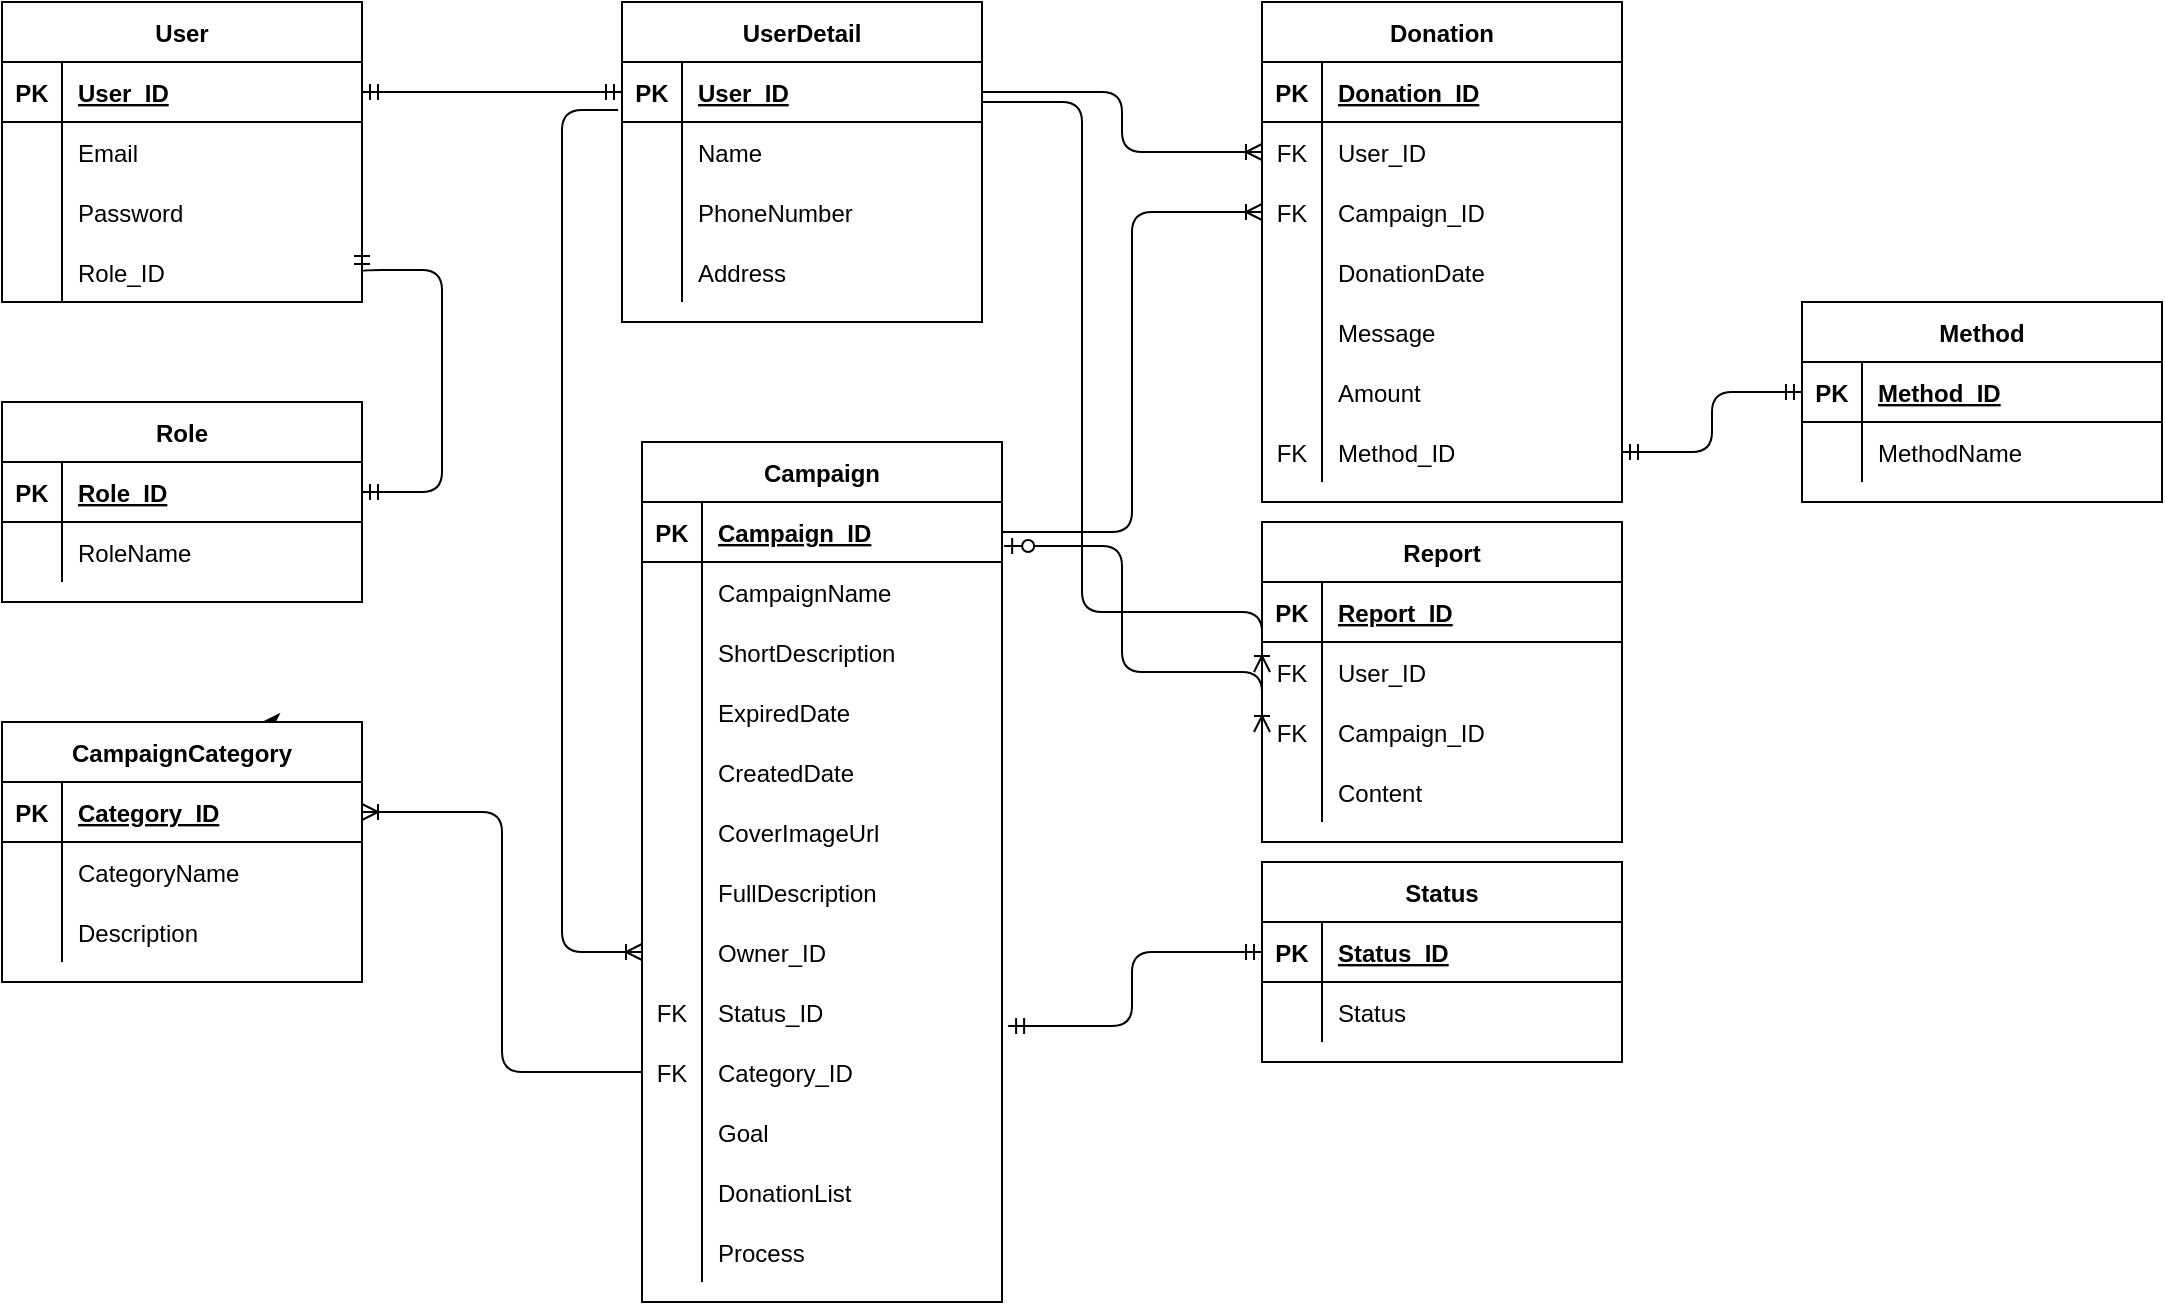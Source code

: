 <mxfile version="13.10.0" type="github">
  <diagram id="vtRAataIwLhB6ftzOLr9" name="Page-1">
    <mxGraphModel dx="1865" dy="580" grid="1" gridSize="10" guides="1" tooltips="1" connect="1" arrows="1" fold="1" page="1" pageScale="1" pageWidth="827" pageHeight="1169" math="0" shadow="0">
      <root>
        <mxCell id="0" />
        <mxCell id="1" parent="0" />
        <mxCell id="hWCmmt583WDOe26_5ed_-5" value="User" style="shape=table;startSize=30;container=1;collapsible=1;childLayout=tableLayout;fixedRows=1;rowLines=0;fontStyle=1;align=center;resizeLast=1;" parent="1" vertex="1">
          <mxGeometry x="-200" y="40" width="180" height="150" as="geometry" />
        </mxCell>
        <mxCell id="hWCmmt583WDOe26_5ed_-6" value="" style="shape=partialRectangle;collapsible=0;dropTarget=0;pointerEvents=0;fillColor=none;top=0;left=0;bottom=1;right=0;points=[[0,0.5],[1,0.5]];portConstraint=eastwest;" parent="hWCmmt583WDOe26_5ed_-5" vertex="1">
          <mxGeometry y="30" width="180" height="30" as="geometry" />
        </mxCell>
        <mxCell id="hWCmmt583WDOe26_5ed_-7" value="PK" style="shape=partialRectangle;connectable=0;fillColor=none;top=0;left=0;bottom=0;right=0;fontStyle=1;overflow=hidden;" parent="hWCmmt583WDOe26_5ed_-6" vertex="1">
          <mxGeometry width="30" height="30" as="geometry" />
        </mxCell>
        <mxCell id="hWCmmt583WDOe26_5ed_-8" value="User_ID" style="shape=partialRectangle;connectable=0;fillColor=none;top=0;left=0;bottom=0;right=0;align=left;spacingLeft=6;fontStyle=5;overflow=hidden;" parent="hWCmmt583WDOe26_5ed_-6" vertex="1">
          <mxGeometry x="30" width="150" height="30" as="geometry" />
        </mxCell>
        <mxCell id="hWCmmt583WDOe26_5ed_-9" value="" style="shape=partialRectangle;collapsible=0;dropTarget=0;pointerEvents=0;fillColor=none;top=0;left=0;bottom=0;right=0;points=[[0,0.5],[1,0.5]];portConstraint=eastwest;" parent="hWCmmt583WDOe26_5ed_-5" vertex="1">
          <mxGeometry y="60" width="180" height="30" as="geometry" />
        </mxCell>
        <mxCell id="hWCmmt583WDOe26_5ed_-10" value="" style="shape=partialRectangle;connectable=0;fillColor=none;top=0;left=0;bottom=0;right=0;editable=1;overflow=hidden;" parent="hWCmmt583WDOe26_5ed_-9" vertex="1">
          <mxGeometry width="30" height="30" as="geometry" />
        </mxCell>
        <mxCell id="hWCmmt583WDOe26_5ed_-11" value="Email" style="shape=partialRectangle;connectable=0;fillColor=none;top=0;left=0;bottom=0;right=0;align=left;spacingLeft=6;overflow=hidden;" parent="hWCmmt583WDOe26_5ed_-9" vertex="1">
          <mxGeometry x="30" width="150" height="30" as="geometry" />
        </mxCell>
        <mxCell id="hWCmmt583WDOe26_5ed_-12" value="" style="shape=partialRectangle;collapsible=0;dropTarget=0;pointerEvents=0;fillColor=none;top=0;left=0;bottom=0;right=0;points=[[0,0.5],[1,0.5]];portConstraint=eastwest;" parent="hWCmmt583WDOe26_5ed_-5" vertex="1">
          <mxGeometry y="90" width="180" height="30" as="geometry" />
        </mxCell>
        <mxCell id="hWCmmt583WDOe26_5ed_-13" value="" style="shape=partialRectangle;connectable=0;fillColor=none;top=0;left=0;bottom=0;right=0;editable=1;overflow=hidden;" parent="hWCmmt583WDOe26_5ed_-12" vertex="1">
          <mxGeometry width="30" height="30" as="geometry" />
        </mxCell>
        <mxCell id="hWCmmt583WDOe26_5ed_-14" value="Password" style="shape=partialRectangle;connectable=0;fillColor=none;top=0;left=0;bottom=0;right=0;align=left;spacingLeft=6;overflow=hidden;" parent="hWCmmt583WDOe26_5ed_-12" vertex="1">
          <mxGeometry x="30" width="150" height="30" as="geometry" />
        </mxCell>
        <mxCell id="ux_GbznpThbKGxfS8o-d-1" value="" style="shape=partialRectangle;collapsible=0;dropTarget=0;pointerEvents=0;fillColor=none;top=0;left=0;bottom=0;right=0;points=[[0,0.5],[1,0.5]];portConstraint=eastwest;" parent="hWCmmt583WDOe26_5ed_-5" vertex="1">
          <mxGeometry y="120" width="180" height="30" as="geometry" />
        </mxCell>
        <mxCell id="ux_GbznpThbKGxfS8o-d-2" value="" style="shape=partialRectangle;connectable=0;fillColor=none;top=0;left=0;bottom=0;right=0;editable=1;overflow=hidden;" parent="ux_GbznpThbKGxfS8o-d-1" vertex="1">
          <mxGeometry width="30" height="30" as="geometry" />
        </mxCell>
        <mxCell id="ux_GbznpThbKGxfS8o-d-3" value="Role_ID" style="shape=partialRectangle;connectable=0;fillColor=none;top=0;left=0;bottom=0;right=0;align=left;spacingLeft=6;overflow=hidden;" parent="ux_GbznpThbKGxfS8o-d-1" vertex="1">
          <mxGeometry x="30" width="150" height="30" as="geometry" />
        </mxCell>
        <mxCell id="hWCmmt583WDOe26_5ed_-18" value="Role" style="shape=table;startSize=30;container=1;collapsible=1;childLayout=tableLayout;fixedRows=1;rowLines=0;fontStyle=1;align=center;resizeLast=1;" parent="1" vertex="1">
          <mxGeometry x="-200" y="240" width="180" height="100" as="geometry" />
        </mxCell>
        <mxCell id="hWCmmt583WDOe26_5ed_-19" value="" style="shape=partialRectangle;collapsible=0;dropTarget=0;pointerEvents=0;fillColor=none;top=0;left=0;bottom=1;right=0;points=[[0,0.5],[1,0.5]];portConstraint=eastwest;" parent="hWCmmt583WDOe26_5ed_-18" vertex="1">
          <mxGeometry y="30" width="180" height="30" as="geometry" />
        </mxCell>
        <mxCell id="hWCmmt583WDOe26_5ed_-20" value="PK" style="shape=partialRectangle;connectable=0;fillColor=none;top=0;left=0;bottom=0;right=0;fontStyle=1;overflow=hidden;" parent="hWCmmt583WDOe26_5ed_-19" vertex="1">
          <mxGeometry width="30" height="30" as="geometry" />
        </mxCell>
        <mxCell id="hWCmmt583WDOe26_5ed_-21" value="Role_ID" style="shape=partialRectangle;connectable=0;fillColor=none;top=0;left=0;bottom=0;right=0;align=left;spacingLeft=6;fontStyle=5;overflow=hidden;" parent="hWCmmt583WDOe26_5ed_-19" vertex="1">
          <mxGeometry x="30" width="150" height="30" as="geometry" />
        </mxCell>
        <mxCell id="hWCmmt583WDOe26_5ed_-22" value="" style="shape=partialRectangle;collapsible=0;dropTarget=0;pointerEvents=0;fillColor=none;top=0;left=0;bottom=0;right=0;points=[[0,0.5],[1,0.5]];portConstraint=eastwest;" parent="hWCmmt583WDOe26_5ed_-18" vertex="1">
          <mxGeometry y="60" width="180" height="30" as="geometry" />
        </mxCell>
        <mxCell id="hWCmmt583WDOe26_5ed_-23" value="" style="shape=partialRectangle;connectable=0;fillColor=none;top=0;left=0;bottom=0;right=0;editable=1;overflow=hidden;" parent="hWCmmt583WDOe26_5ed_-22" vertex="1">
          <mxGeometry width="30" height="30" as="geometry" />
        </mxCell>
        <mxCell id="hWCmmt583WDOe26_5ed_-24" value="RoleName" style="shape=partialRectangle;connectable=0;fillColor=none;top=0;left=0;bottom=0;right=0;align=left;spacingLeft=6;overflow=hidden;" parent="hWCmmt583WDOe26_5ed_-22" vertex="1">
          <mxGeometry x="30" width="150" height="30" as="geometry" />
        </mxCell>
        <mxCell id="hWCmmt583WDOe26_5ed_-32" value="UserDetail" style="shape=table;startSize=30;container=1;collapsible=1;childLayout=tableLayout;fixedRows=1;rowLines=0;fontStyle=1;align=center;resizeLast=1;" parent="1" vertex="1">
          <mxGeometry x="110" y="40" width="180" height="160" as="geometry" />
        </mxCell>
        <mxCell id="hWCmmt583WDOe26_5ed_-33" value="" style="shape=partialRectangle;collapsible=0;dropTarget=0;pointerEvents=0;fillColor=none;top=0;left=0;bottom=1;right=0;points=[[0,0.5],[1,0.5]];portConstraint=eastwest;" parent="hWCmmt583WDOe26_5ed_-32" vertex="1">
          <mxGeometry y="30" width="180" height="30" as="geometry" />
        </mxCell>
        <mxCell id="hWCmmt583WDOe26_5ed_-34" value="PK" style="shape=partialRectangle;connectable=0;fillColor=none;top=0;left=0;bottom=0;right=0;fontStyle=1;overflow=hidden;" parent="hWCmmt583WDOe26_5ed_-33" vertex="1">
          <mxGeometry width="30" height="30" as="geometry" />
        </mxCell>
        <mxCell id="hWCmmt583WDOe26_5ed_-35" value="User_ID" style="shape=partialRectangle;connectable=0;fillColor=none;top=0;left=0;bottom=0;right=0;align=left;spacingLeft=6;fontStyle=5;overflow=hidden;" parent="hWCmmt583WDOe26_5ed_-33" vertex="1">
          <mxGeometry x="30" width="150" height="30" as="geometry" />
        </mxCell>
        <mxCell id="hWCmmt583WDOe26_5ed_-36" value="" style="shape=partialRectangle;collapsible=0;dropTarget=0;pointerEvents=0;fillColor=none;top=0;left=0;bottom=0;right=0;points=[[0,0.5],[1,0.5]];portConstraint=eastwest;" parent="hWCmmt583WDOe26_5ed_-32" vertex="1">
          <mxGeometry y="60" width="180" height="30" as="geometry" />
        </mxCell>
        <mxCell id="hWCmmt583WDOe26_5ed_-37" value="" style="shape=partialRectangle;connectable=0;fillColor=none;top=0;left=0;bottom=0;right=0;editable=1;overflow=hidden;" parent="hWCmmt583WDOe26_5ed_-36" vertex="1">
          <mxGeometry width="30" height="30" as="geometry" />
        </mxCell>
        <mxCell id="hWCmmt583WDOe26_5ed_-38" value="Name" style="shape=partialRectangle;connectable=0;fillColor=none;top=0;left=0;bottom=0;right=0;align=left;spacingLeft=6;overflow=hidden;" parent="hWCmmt583WDOe26_5ed_-36" vertex="1">
          <mxGeometry x="30" width="150" height="30" as="geometry" />
        </mxCell>
        <mxCell id="hWCmmt583WDOe26_5ed_-39" value="" style="shape=partialRectangle;collapsible=0;dropTarget=0;pointerEvents=0;fillColor=none;top=0;left=0;bottom=0;right=0;points=[[0,0.5],[1,0.5]];portConstraint=eastwest;" parent="hWCmmt583WDOe26_5ed_-32" vertex="1">
          <mxGeometry y="90" width="180" height="30" as="geometry" />
        </mxCell>
        <mxCell id="hWCmmt583WDOe26_5ed_-40" value="" style="shape=partialRectangle;connectable=0;fillColor=none;top=0;left=0;bottom=0;right=0;editable=1;overflow=hidden;" parent="hWCmmt583WDOe26_5ed_-39" vertex="1">
          <mxGeometry width="30" height="30" as="geometry" />
        </mxCell>
        <mxCell id="hWCmmt583WDOe26_5ed_-41" value="PhoneNumber" style="shape=partialRectangle;connectable=0;fillColor=none;top=0;left=0;bottom=0;right=0;align=left;spacingLeft=6;overflow=hidden;" parent="hWCmmt583WDOe26_5ed_-39" vertex="1">
          <mxGeometry x="30" width="150" height="30" as="geometry" />
        </mxCell>
        <mxCell id="hWCmmt583WDOe26_5ed_-42" value="" style="shape=partialRectangle;collapsible=0;dropTarget=0;pointerEvents=0;fillColor=none;top=0;left=0;bottom=0;right=0;points=[[0,0.5],[1,0.5]];portConstraint=eastwest;" parent="hWCmmt583WDOe26_5ed_-32" vertex="1">
          <mxGeometry y="120" width="180" height="30" as="geometry" />
        </mxCell>
        <mxCell id="hWCmmt583WDOe26_5ed_-43" value="" style="shape=partialRectangle;connectable=0;fillColor=none;top=0;left=0;bottom=0;right=0;editable=1;overflow=hidden;" parent="hWCmmt583WDOe26_5ed_-42" vertex="1">
          <mxGeometry width="30" height="30" as="geometry" />
        </mxCell>
        <mxCell id="hWCmmt583WDOe26_5ed_-44" value="Address" style="shape=partialRectangle;connectable=0;fillColor=none;top=0;left=0;bottom=0;right=0;align=left;spacingLeft=6;overflow=hidden;" parent="hWCmmt583WDOe26_5ed_-42" vertex="1">
          <mxGeometry x="30" width="150" height="30" as="geometry" />
        </mxCell>
        <mxCell id="hWCmmt583WDOe26_5ed_-47" value="" style="edgeStyle=entityRelationEdgeStyle;fontSize=12;html=1;endArrow=ERmandOne;startArrow=ERmandOne;exitX=1;exitY=0.5;exitDx=0;exitDy=0;entryX=0;entryY=0.5;entryDx=0;entryDy=0;" parent="1" source="hWCmmt583WDOe26_5ed_-6" target="hWCmmt583WDOe26_5ed_-33" edge="1">
          <mxGeometry width="100" height="100" relative="1" as="geometry">
            <mxPoint x="280" y="180" as="sourcePoint" />
            <mxPoint x="380" y="80" as="targetPoint" />
          </mxGeometry>
        </mxCell>
        <mxCell id="hWCmmt583WDOe26_5ed_-48" value="Campaign" style="shape=table;startSize=30;container=1;collapsible=1;childLayout=tableLayout;fixedRows=1;rowLines=0;fontStyle=1;align=center;resizeLast=1;" parent="1" vertex="1">
          <mxGeometry x="120" y="260" width="180" height="430" as="geometry" />
        </mxCell>
        <mxCell id="hWCmmt583WDOe26_5ed_-49" value="" style="shape=partialRectangle;collapsible=0;dropTarget=0;pointerEvents=0;fillColor=none;top=0;left=0;bottom=1;right=0;points=[[0,0.5],[1,0.5]];portConstraint=eastwest;" parent="hWCmmt583WDOe26_5ed_-48" vertex="1">
          <mxGeometry y="30" width="180" height="30" as="geometry" />
        </mxCell>
        <mxCell id="hWCmmt583WDOe26_5ed_-50" value="PK" style="shape=partialRectangle;connectable=0;fillColor=none;top=0;left=0;bottom=0;right=0;fontStyle=1;overflow=hidden;" parent="hWCmmt583WDOe26_5ed_-49" vertex="1">
          <mxGeometry width="30" height="30" as="geometry" />
        </mxCell>
        <mxCell id="hWCmmt583WDOe26_5ed_-51" value="Campaign_ID" style="shape=partialRectangle;connectable=0;fillColor=none;top=0;left=0;bottom=0;right=0;align=left;spacingLeft=6;fontStyle=5;overflow=hidden;" parent="hWCmmt583WDOe26_5ed_-49" vertex="1">
          <mxGeometry x="30" width="150" height="30" as="geometry" />
        </mxCell>
        <mxCell id="hWCmmt583WDOe26_5ed_-52" value="" style="shape=partialRectangle;collapsible=0;dropTarget=0;pointerEvents=0;fillColor=none;top=0;left=0;bottom=0;right=0;points=[[0,0.5],[1,0.5]];portConstraint=eastwest;" parent="hWCmmt583WDOe26_5ed_-48" vertex="1">
          <mxGeometry y="60" width="180" height="30" as="geometry" />
        </mxCell>
        <mxCell id="hWCmmt583WDOe26_5ed_-53" value="" style="shape=partialRectangle;connectable=0;fillColor=none;top=0;left=0;bottom=0;right=0;editable=1;overflow=hidden;" parent="hWCmmt583WDOe26_5ed_-52" vertex="1">
          <mxGeometry width="30" height="30" as="geometry" />
        </mxCell>
        <mxCell id="hWCmmt583WDOe26_5ed_-54" value="CampaignName" style="shape=partialRectangle;connectable=0;fillColor=none;top=0;left=0;bottom=0;right=0;align=left;spacingLeft=6;overflow=hidden;" parent="hWCmmt583WDOe26_5ed_-52" vertex="1">
          <mxGeometry x="30" width="150" height="30" as="geometry" />
        </mxCell>
        <mxCell id="hWCmmt583WDOe26_5ed_-55" value="" style="shape=partialRectangle;collapsible=0;dropTarget=0;pointerEvents=0;fillColor=none;top=0;left=0;bottom=0;right=0;points=[[0,0.5],[1,0.5]];portConstraint=eastwest;" parent="hWCmmt583WDOe26_5ed_-48" vertex="1">
          <mxGeometry y="90" width="180" height="30" as="geometry" />
        </mxCell>
        <mxCell id="hWCmmt583WDOe26_5ed_-56" value="" style="shape=partialRectangle;connectable=0;fillColor=none;top=0;left=0;bottom=0;right=0;editable=1;overflow=hidden;" parent="hWCmmt583WDOe26_5ed_-55" vertex="1">
          <mxGeometry width="30" height="30" as="geometry" />
        </mxCell>
        <mxCell id="hWCmmt583WDOe26_5ed_-57" value="ShortDescription" style="shape=partialRectangle;connectable=0;fillColor=none;top=0;left=0;bottom=0;right=0;align=left;spacingLeft=6;overflow=hidden;" parent="hWCmmt583WDOe26_5ed_-55" vertex="1">
          <mxGeometry x="30" width="150" height="30" as="geometry" />
        </mxCell>
        <mxCell id="hWCmmt583WDOe26_5ed_-58" value="" style="shape=partialRectangle;collapsible=0;dropTarget=0;pointerEvents=0;fillColor=none;top=0;left=0;bottom=0;right=0;points=[[0,0.5],[1,0.5]];portConstraint=eastwest;" parent="hWCmmt583WDOe26_5ed_-48" vertex="1">
          <mxGeometry y="120" width="180" height="30" as="geometry" />
        </mxCell>
        <mxCell id="hWCmmt583WDOe26_5ed_-59" value="" style="shape=partialRectangle;connectable=0;fillColor=none;top=0;left=0;bottom=0;right=0;editable=1;overflow=hidden;" parent="hWCmmt583WDOe26_5ed_-58" vertex="1">
          <mxGeometry width="30" height="30" as="geometry" />
        </mxCell>
        <mxCell id="hWCmmt583WDOe26_5ed_-60" value="ExpiredDate" style="shape=partialRectangle;connectable=0;fillColor=none;top=0;left=0;bottom=0;right=0;align=left;spacingLeft=6;overflow=hidden;" parent="hWCmmt583WDOe26_5ed_-58" vertex="1">
          <mxGeometry x="30" width="150" height="30" as="geometry" />
        </mxCell>
        <mxCell id="hWCmmt583WDOe26_5ed_-61" value="" style="shape=partialRectangle;collapsible=0;dropTarget=0;pointerEvents=0;fillColor=none;top=0;left=0;bottom=0;right=0;points=[[0,0.5],[1,0.5]];portConstraint=eastwest;" parent="hWCmmt583WDOe26_5ed_-48" vertex="1">
          <mxGeometry y="150" width="180" height="30" as="geometry" />
        </mxCell>
        <mxCell id="hWCmmt583WDOe26_5ed_-62" value="" style="shape=partialRectangle;connectable=0;fillColor=none;top=0;left=0;bottom=0;right=0;editable=1;overflow=hidden;" parent="hWCmmt583WDOe26_5ed_-61" vertex="1">
          <mxGeometry width="30" height="30" as="geometry" />
        </mxCell>
        <mxCell id="hWCmmt583WDOe26_5ed_-63" value="CreatedDate" style="shape=partialRectangle;connectable=0;fillColor=none;top=0;left=0;bottom=0;right=0;align=left;spacingLeft=6;overflow=hidden;" parent="hWCmmt583WDOe26_5ed_-61" vertex="1">
          <mxGeometry x="30" width="150" height="30" as="geometry" />
        </mxCell>
        <mxCell id="hWCmmt583WDOe26_5ed_-64" value="" style="shape=partialRectangle;collapsible=0;dropTarget=0;pointerEvents=0;fillColor=none;top=0;left=0;bottom=0;right=0;points=[[0,0.5],[1,0.5]];portConstraint=eastwest;" parent="hWCmmt583WDOe26_5ed_-48" vertex="1">
          <mxGeometry y="180" width="180" height="30" as="geometry" />
        </mxCell>
        <mxCell id="hWCmmt583WDOe26_5ed_-65" value="" style="shape=partialRectangle;connectable=0;fillColor=none;top=0;left=0;bottom=0;right=0;editable=1;overflow=hidden;" parent="hWCmmt583WDOe26_5ed_-64" vertex="1">
          <mxGeometry width="30" height="30" as="geometry" />
        </mxCell>
        <mxCell id="hWCmmt583WDOe26_5ed_-66" value="CoverImageUrl" style="shape=partialRectangle;connectable=0;fillColor=none;top=0;left=0;bottom=0;right=0;align=left;spacingLeft=6;overflow=hidden;" parent="hWCmmt583WDOe26_5ed_-64" vertex="1">
          <mxGeometry x="30" width="150" height="30" as="geometry" />
        </mxCell>
        <mxCell id="hWCmmt583WDOe26_5ed_-67" value="" style="shape=partialRectangle;collapsible=0;dropTarget=0;pointerEvents=0;fillColor=none;top=0;left=0;bottom=0;right=0;points=[[0,0.5],[1,0.5]];portConstraint=eastwest;" parent="hWCmmt583WDOe26_5ed_-48" vertex="1">
          <mxGeometry y="210" width="180" height="30" as="geometry" />
        </mxCell>
        <mxCell id="hWCmmt583WDOe26_5ed_-68" value="" style="shape=partialRectangle;connectable=0;fillColor=none;top=0;left=0;bottom=0;right=0;editable=1;overflow=hidden;" parent="hWCmmt583WDOe26_5ed_-67" vertex="1">
          <mxGeometry width="30" height="30" as="geometry" />
        </mxCell>
        <mxCell id="hWCmmt583WDOe26_5ed_-69" value="FullDescription" style="shape=partialRectangle;connectable=0;fillColor=none;top=0;left=0;bottom=0;right=0;align=left;spacingLeft=6;overflow=hidden;" parent="hWCmmt583WDOe26_5ed_-67" vertex="1">
          <mxGeometry x="30" width="150" height="30" as="geometry" />
        </mxCell>
        <mxCell id="hWCmmt583WDOe26_5ed_-70" value="" style="shape=partialRectangle;collapsible=0;dropTarget=0;pointerEvents=0;fillColor=none;top=0;left=0;bottom=0;right=0;points=[[0,0.5],[1,0.5]];portConstraint=eastwest;" parent="hWCmmt583WDOe26_5ed_-48" vertex="1">
          <mxGeometry y="240" width="180" height="30" as="geometry" />
        </mxCell>
        <mxCell id="hWCmmt583WDOe26_5ed_-71" value="" style="shape=partialRectangle;connectable=0;fillColor=none;top=0;left=0;bottom=0;right=0;editable=1;overflow=hidden;" parent="hWCmmt583WDOe26_5ed_-70" vertex="1">
          <mxGeometry width="30" height="30" as="geometry" />
        </mxCell>
        <mxCell id="hWCmmt583WDOe26_5ed_-72" value="Owner_ID" style="shape=partialRectangle;connectable=0;fillColor=none;top=0;left=0;bottom=0;right=0;align=left;spacingLeft=6;overflow=hidden;" parent="hWCmmt583WDOe26_5ed_-70" vertex="1">
          <mxGeometry x="30" width="150" height="30" as="geometry" />
        </mxCell>
        <mxCell id="hWCmmt583WDOe26_5ed_-122" value="" style="shape=partialRectangle;collapsible=0;dropTarget=0;pointerEvents=0;fillColor=none;top=0;left=0;bottom=0;right=0;points=[[0,0.5],[1,0.5]];portConstraint=eastwest;" parent="hWCmmt583WDOe26_5ed_-48" vertex="1">
          <mxGeometry y="270" width="180" height="30" as="geometry" />
        </mxCell>
        <mxCell id="hWCmmt583WDOe26_5ed_-123" value="FK" style="shape=partialRectangle;connectable=0;fillColor=none;top=0;left=0;bottom=0;right=0;editable=1;overflow=hidden;" parent="hWCmmt583WDOe26_5ed_-122" vertex="1">
          <mxGeometry width="30" height="30" as="geometry" />
        </mxCell>
        <mxCell id="hWCmmt583WDOe26_5ed_-124" value="Status_ID" style="shape=partialRectangle;connectable=0;fillColor=none;top=0;left=0;bottom=0;right=0;align=left;spacingLeft=6;overflow=hidden;" parent="hWCmmt583WDOe26_5ed_-122" vertex="1">
          <mxGeometry x="30" width="150" height="30" as="geometry" />
        </mxCell>
        <mxCell id="hWCmmt583WDOe26_5ed_-175" value="" style="shape=partialRectangle;collapsible=0;dropTarget=0;pointerEvents=0;fillColor=none;top=0;left=0;bottom=0;right=0;points=[[0,0.5],[1,0.5]];portConstraint=eastwest;" parent="hWCmmt583WDOe26_5ed_-48" vertex="1">
          <mxGeometry y="300" width="180" height="30" as="geometry" />
        </mxCell>
        <mxCell id="hWCmmt583WDOe26_5ed_-176" value="FK" style="shape=partialRectangle;connectable=0;fillColor=none;top=0;left=0;bottom=0;right=0;editable=1;overflow=hidden;" parent="hWCmmt583WDOe26_5ed_-175" vertex="1">
          <mxGeometry width="30" height="30" as="geometry" />
        </mxCell>
        <mxCell id="hWCmmt583WDOe26_5ed_-177" value="Category_ID" style="shape=partialRectangle;connectable=0;fillColor=none;top=0;left=0;bottom=0;right=0;align=left;spacingLeft=6;overflow=hidden;" parent="hWCmmt583WDOe26_5ed_-175" vertex="1">
          <mxGeometry x="30" width="150" height="30" as="geometry" />
        </mxCell>
        <mxCell id="hWCmmt583WDOe26_5ed_-182" value="" style="shape=partialRectangle;collapsible=0;dropTarget=0;pointerEvents=0;fillColor=none;top=0;left=0;bottom=0;right=0;points=[[0,0.5],[1,0.5]];portConstraint=eastwest;" parent="hWCmmt583WDOe26_5ed_-48" vertex="1">
          <mxGeometry y="330" width="180" height="30" as="geometry" />
        </mxCell>
        <mxCell id="hWCmmt583WDOe26_5ed_-183" value="" style="shape=partialRectangle;connectable=0;fillColor=none;top=0;left=0;bottom=0;right=0;editable=1;overflow=hidden;" parent="hWCmmt583WDOe26_5ed_-182" vertex="1">
          <mxGeometry width="30" height="30" as="geometry" />
        </mxCell>
        <mxCell id="hWCmmt583WDOe26_5ed_-184" value="Goal" style="shape=partialRectangle;connectable=0;fillColor=none;top=0;left=0;bottom=0;right=0;align=left;spacingLeft=6;overflow=hidden;" parent="hWCmmt583WDOe26_5ed_-182" vertex="1">
          <mxGeometry x="30" width="150" height="30" as="geometry" />
        </mxCell>
        <mxCell id="hWCmmt583WDOe26_5ed_-227" value="" style="shape=partialRectangle;collapsible=0;dropTarget=0;pointerEvents=0;fillColor=none;top=0;left=0;bottom=0;right=0;points=[[0,0.5],[1,0.5]];portConstraint=eastwest;" parent="hWCmmt583WDOe26_5ed_-48" vertex="1">
          <mxGeometry y="360" width="180" height="30" as="geometry" />
        </mxCell>
        <mxCell id="hWCmmt583WDOe26_5ed_-228" value="" style="shape=partialRectangle;connectable=0;fillColor=none;top=0;left=0;bottom=0;right=0;editable=1;overflow=hidden;" parent="hWCmmt583WDOe26_5ed_-227" vertex="1">
          <mxGeometry width="30" height="30" as="geometry" />
        </mxCell>
        <mxCell id="hWCmmt583WDOe26_5ed_-229" value="DonationList" style="shape=partialRectangle;connectable=0;fillColor=none;top=0;left=0;bottom=0;right=0;align=left;spacingLeft=6;overflow=hidden;" parent="hWCmmt583WDOe26_5ed_-227" vertex="1">
          <mxGeometry x="30" width="150" height="30" as="geometry" />
        </mxCell>
        <mxCell id="eZCyihpdYjRpPjPFCC2W-16" value="" style="shape=partialRectangle;collapsible=0;dropTarget=0;pointerEvents=0;fillColor=none;top=0;left=0;bottom=0;right=0;points=[[0,0.5],[1,0.5]];portConstraint=eastwest;" parent="hWCmmt583WDOe26_5ed_-48" vertex="1">
          <mxGeometry y="390" width="180" height="30" as="geometry" />
        </mxCell>
        <mxCell id="eZCyihpdYjRpPjPFCC2W-17" value="" style="shape=partialRectangle;connectable=0;fillColor=none;top=0;left=0;bottom=0;right=0;editable=1;overflow=hidden;" parent="eZCyihpdYjRpPjPFCC2W-16" vertex="1">
          <mxGeometry width="30" height="30" as="geometry" />
        </mxCell>
        <mxCell id="eZCyihpdYjRpPjPFCC2W-18" value="Process" style="shape=partialRectangle;connectable=0;fillColor=none;top=0;left=0;bottom=0;right=0;align=left;spacingLeft=6;overflow=hidden;" parent="eZCyihpdYjRpPjPFCC2W-16" vertex="1">
          <mxGeometry x="30" width="150" height="30" as="geometry" />
        </mxCell>
        <mxCell id="hWCmmt583WDOe26_5ed_-73" value="" style="edgeStyle=orthogonalEdgeStyle;fontSize=12;html=1;endArrow=ERoneToMany;entryX=0;entryY=0.5;entryDx=0;entryDy=0;exitX=-0.011;exitY=0.8;exitDx=0;exitDy=0;exitPerimeter=0;" parent="1" source="hWCmmt583WDOe26_5ed_-33" target="hWCmmt583WDOe26_5ed_-70" edge="1">
          <mxGeometry width="100" height="100" relative="1" as="geometry">
            <mxPoint x="60" y="150" as="sourcePoint" />
            <mxPoint x="460" y="340" as="targetPoint" />
            <Array as="points">
              <mxPoint x="80" y="94" />
              <mxPoint x="80" y="515" />
            </Array>
          </mxGeometry>
        </mxCell>
        <mxCell id="hWCmmt583WDOe26_5ed_-74" value="Donation" style="shape=table;startSize=30;container=1;collapsible=1;childLayout=tableLayout;fixedRows=1;rowLines=0;fontStyle=1;align=center;resizeLast=1;" parent="1" vertex="1">
          <mxGeometry x="430" y="40" width="180" height="250" as="geometry" />
        </mxCell>
        <mxCell id="hWCmmt583WDOe26_5ed_-75" value="" style="shape=partialRectangle;collapsible=0;dropTarget=0;pointerEvents=0;fillColor=none;top=0;left=0;bottom=1;right=0;points=[[0,0.5],[1,0.5]];portConstraint=eastwest;" parent="hWCmmt583WDOe26_5ed_-74" vertex="1">
          <mxGeometry y="30" width="180" height="30" as="geometry" />
        </mxCell>
        <mxCell id="hWCmmt583WDOe26_5ed_-76" value="PK" style="shape=partialRectangle;connectable=0;fillColor=none;top=0;left=0;bottom=0;right=0;fontStyle=1;overflow=hidden;" parent="hWCmmt583WDOe26_5ed_-75" vertex="1">
          <mxGeometry width="30" height="30" as="geometry" />
        </mxCell>
        <mxCell id="hWCmmt583WDOe26_5ed_-77" value="Donation_ID" style="shape=partialRectangle;connectable=0;fillColor=none;top=0;left=0;bottom=0;right=0;align=left;spacingLeft=6;fontStyle=5;overflow=hidden;" parent="hWCmmt583WDOe26_5ed_-75" vertex="1">
          <mxGeometry x="30" width="150" height="30" as="geometry" />
        </mxCell>
        <mxCell id="hWCmmt583WDOe26_5ed_-78" value="" style="shape=partialRectangle;collapsible=0;dropTarget=0;pointerEvents=0;fillColor=none;top=0;left=0;bottom=0;right=0;points=[[0,0.5],[1,0.5]];portConstraint=eastwest;" parent="hWCmmt583WDOe26_5ed_-74" vertex="1">
          <mxGeometry y="60" width="180" height="30" as="geometry" />
        </mxCell>
        <mxCell id="hWCmmt583WDOe26_5ed_-79" value="FK" style="shape=partialRectangle;connectable=0;fillColor=none;top=0;left=0;bottom=0;right=0;editable=1;overflow=hidden;" parent="hWCmmt583WDOe26_5ed_-78" vertex="1">
          <mxGeometry width="30" height="30" as="geometry" />
        </mxCell>
        <mxCell id="hWCmmt583WDOe26_5ed_-80" value="User_ID" style="shape=partialRectangle;connectable=0;fillColor=none;top=0;left=0;bottom=0;right=0;align=left;spacingLeft=6;overflow=hidden;" parent="hWCmmt583WDOe26_5ed_-78" vertex="1">
          <mxGeometry x="30" width="150" height="30" as="geometry" />
        </mxCell>
        <mxCell id="hWCmmt583WDOe26_5ed_-81" value="" style="shape=partialRectangle;collapsible=0;dropTarget=0;pointerEvents=0;fillColor=none;top=0;left=0;bottom=0;right=0;points=[[0,0.5],[1,0.5]];portConstraint=eastwest;" parent="hWCmmt583WDOe26_5ed_-74" vertex="1">
          <mxGeometry y="90" width="180" height="30" as="geometry" />
        </mxCell>
        <mxCell id="hWCmmt583WDOe26_5ed_-82" value="FK" style="shape=partialRectangle;connectable=0;fillColor=none;top=0;left=0;bottom=0;right=0;editable=1;overflow=hidden;" parent="hWCmmt583WDOe26_5ed_-81" vertex="1">
          <mxGeometry width="30" height="30" as="geometry" />
        </mxCell>
        <mxCell id="hWCmmt583WDOe26_5ed_-83" value="Campaign_ID" style="shape=partialRectangle;connectable=0;fillColor=none;top=0;left=0;bottom=0;right=0;align=left;spacingLeft=6;overflow=hidden;" parent="hWCmmt583WDOe26_5ed_-81" vertex="1">
          <mxGeometry x="30" width="150" height="30" as="geometry" />
        </mxCell>
        <mxCell id="hWCmmt583WDOe26_5ed_-84" value="" style="shape=partialRectangle;collapsible=0;dropTarget=0;pointerEvents=0;fillColor=none;top=0;left=0;bottom=0;right=0;points=[[0,0.5],[1,0.5]];portConstraint=eastwest;" parent="hWCmmt583WDOe26_5ed_-74" vertex="1">
          <mxGeometry y="120" width="180" height="30" as="geometry" />
        </mxCell>
        <mxCell id="hWCmmt583WDOe26_5ed_-85" value="" style="shape=partialRectangle;connectable=0;fillColor=none;top=0;left=0;bottom=0;right=0;editable=1;overflow=hidden;" parent="hWCmmt583WDOe26_5ed_-84" vertex="1">
          <mxGeometry width="30" height="30" as="geometry" />
        </mxCell>
        <mxCell id="hWCmmt583WDOe26_5ed_-86" value="DonationDate" style="shape=partialRectangle;connectable=0;fillColor=none;top=0;left=0;bottom=0;right=0;align=left;spacingLeft=6;overflow=hidden;" parent="hWCmmt583WDOe26_5ed_-84" vertex="1">
          <mxGeometry x="30" width="150" height="30" as="geometry" />
        </mxCell>
        <mxCell id="hWCmmt583WDOe26_5ed_-87" value="" style="shape=partialRectangle;collapsible=0;dropTarget=0;pointerEvents=0;fillColor=none;top=0;left=0;bottom=0;right=0;points=[[0,0.5],[1,0.5]];portConstraint=eastwest;" parent="hWCmmt583WDOe26_5ed_-74" vertex="1">
          <mxGeometry y="150" width="180" height="30" as="geometry" />
        </mxCell>
        <mxCell id="hWCmmt583WDOe26_5ed_-88" value="" style="shape=partialRectangle;connectable=0;fillColor=none;top=0;left=0;bottom=0;right=0;editable=1;overflow=hidden;" parent="hWCmmt583WDOe26_5ed_-87" vertex="1">
          <mxGeometry width="30" height="30" as="geometry" />
        </mxCell>
        <mxCell id="hWCmmt583WDOe26_5ed_-89" value="Message" style="shape=partialRectangle;connectable=0;fillColor=none;top=0;left=0;bottom=0;right=0;align=left;spacingLeft=6;overflow=hidden;" parent="hWCmmt583WDOe26_5ed_-87" vertex="1">
          <mxGeometry x="30" width="150" height="30" as="geometry" />
        </mxCell>
        <mxCell id="hWCmmt583WDOe26_5ed_-90" value="" style="shape=partialRectangle;collapsible=0;dropTarget=0;pointerEvents=0;fillColor=none;top=0;left=0;bottom=0;right=0;points=[[0,0.5],[1,0.5]];portConstraint=eastwest;" parent="hWCmmt583WDOe26_5ed_-74" vertex="1">
          <mxGeometry y="180" width="180" height="30" as="geometry" />
        </mxCell>
        <mxCell id="hWCmmt583WDOe26_5ed_-91" value="" style="shape=partialRectangle;connectable=0;fillColor=none;top=0;left=0;bottom=0;right=0;editable=1;overflow=hidden;" parent="hWCmmt583WDOe26_5ed_-90" vertex="1">
          <mxGeometry width="30" height="30" as="geometry" />
        </mxCell>
        <mxCell id="hWCmmt583WDOe26_5ed_-92" value="Amount" style="shape=partialRectangle;connectable=0;fillColor=none;top=0;left=0;bottom=0;right=0;align=left;spacingLeft=6;overflow=hidden;" parent="hWCmmt583WDOe26_5ed_-90" vertex="1">
          <mxGeometry x="30" width="150" height="30" as="geometry" />
        </mxCell>
        <mxCell id="hWCmmt583WDOe26_5ed_-93" value="" style="shape=partialRectangle;collapsible=0;dropTarget=0;pointerEvents=0;fillColor=none;top=0;left=0;bottom=0;right=0;points=[[0,0.5],[1,0.5]];portConstraint=eastwest;" parent="hWCmmt583WDOe26_5ed_-74" vertex="1">
          <mxGeometry y="210" width="180" height="30" as="geometry" />
        </mxCell>
        <mxCell id="hWCmmt583WDOe26_5ed_-94" value="FK" style="shape=partialRectangle;connectable=0;fillColor=none;top=0;left=0;bottom=0;right=0;editable=1;overflow=hidden;" parent="hWCmmt583WDOe26_5ed_-93" vertex="1">
          <mxGeometry width="30" height="30" as="geometry" />
        </mxCell>
        <mxCell id="hWCmmt583WDOe26_5ed_-95" value="Method_ID" style="shape=partialRectangle;connectable=0;fillColor=none;top=0;left=0;bottom=0;right=0;align=left;spacingLeft=6;overflow=hidden;" parent="hWCmmt583WDOe26_5ed_-93" vertex="1">
          <mxGeometry x="30" width="150" height="30" as="geometry" />
        </mxCell>
        <mxCell id="hWCmmt583WDOe26_5ed_-96" value="" style="edgeStyle=orthogonalEdgeStyle;fontSize=12;html=1;endArrow=ERoneToMany;exitX=1;exitY=0.5;exitDx=0;exitDy=0;entryX=0;entryY=0.5;entryDx=0;entryDy=0;" parent="1" source="hWCmmt583WDOe26_5ed_-49" target="hWCmmt583WDOe26_5ed_-81" edge="1">
          <mxGeometry width="100" height="100" relative="1" as="geometry">
            <mxPoint x="360" y="440" as="sourcePoint" />
            <mxPoint x="460" y="340" as="targetPoint" />
          </mxGeometry>
        </mxCell>
        <mxCell id="hWCmmt583WDOe26_5ed_-125" value="" style="edgeStyle=orthogonalEdgeStyle;fontSize=12;html=1;endArrow=ERoneToMany;exitX=1;exitY=0.5;exitDx=0;exitDy=0;entryX=0;entryY=0.5;entryDx=0;entryDy=0;endFill=0;" parent="1" source="hWCmmt583WDOe26_5ed_-33" target="hWCmmt583WDOe26_5ed_-78" edge="1">
          <mxGeometry width="100" height="100" relative="1" as="geometry">
            <mxPoint x="360" y="440" as="sourcePoint" />
            <mxPoint x="460" y="340" as="targetPoint" />
          </mxGeometry>
        </mxCell>
        <mxCell id="hWCmmt583WDOe26_5ed_-126" value="Status" style="shape=table;startSize=30;container=1;collapsible=1;childLayout=tableLayout;fixedRows=1;rowLines=0;fontStyle=1;align=center;resizeLast=1;" parent="1" vertex="1">
          <mxGeometry x="430" y="470" width="180" height="100" as="geometry" />
        </mxCell>
        <mxCell id="hWCmmt583WDOe26_5ed_-127" value="" style="shape=partialRectangle;collapsible=0;dropTarget=0;pointerEvents=0;fillColor=none;top=0;left=0;bottom=1;right=0;points=[[0,0.5],[1,0.5]];portConstraint=eastwest;" parent="hWCmmt583WDOe26_5ed_-126" vertex="1">
          <mxGeometry y="30" width="180" height="30" as="geometry" />
        </mxCell>
        <mxCell id="hWCmmt583WDOe26_5ed_-128" value="PK" style="shape=partialRectangle;connectable=0;fillColor=none;top=0;left=0;bottom=0;right=0;fontStyle=1;overflow=hidden;" parent="hWCmmt583WDOe26_5ed_-127" vertex="1">
          <mxGeometry width="30" height="30" as="geometry" />
        </mxCell>
        <mxCell id="hWCmmt583WDOe26_5ed_-129" value="Status_ID" style="shape=partialRectangle;connectable=0;fillColor=none;top=0;left=0;bottom=0;right=0;align=left;spacingLeft=6;fontStyle=5;overflow=hidden;" parent="hWCmmt583WDOe26_5ed_-127" vertex="1">
          <mxGeometry x="30" width="150" height="30" as="geometry" />
        </mxCell>
        <mxCell id="hWCmmt583WDOe26_5ed_-130" value="" style="shape=partialRectangle;collapsible=0;dropTarget=0;pointerEvents=0;fillColor=none;top=0;left=0;bottom=0;right=0;points=[[0,0.5],[1,0.5]];portConstraint=eastwest;" parent="hWCmmt583WDOe26_5ed_-126" vertex="1">
          <mxGeometry y="60" width="180" height="30" as="geometry" />
        </mxCell>
        <mxCell id="hWCmmt583WDOe26_5ed_-131" value="" style="shape=partialRectangle;connectable=0;fillColor=none;top=0;left=0;bottom=0;right=0;editable=1;overflow=hidden;" parent="hWCmmt583WDOe26_5ed_-130" vertex="1">
          <mxGeometry width="30" height="30" as="geometry" />
        </mxCell>
        <mxCell id="hWCmmt583WDOe26_5ed_-132" value="Status" style="shape=partialRectangle;connectable=0;fillColor=none;top=0;left=0;bottom=0;right=0;align=left;spacingLeft=6;overflow=hidden;" parent="hWCmmt583WDOe26_5ed_-130" vertex="1">
          <mxGeometry x="30" width="150" height="30" as="geometry" />
        </mxCell>
        <mxCell id="hWCmmt583WDOe26_5ed_-140" value="Method" style="shape=table;startSize=30;container=1;collapsible=1;childLayout=tableLayout;fixedRows=1;rowLines=0;fontStyle=1;align=center;resizeLast=1;" parent="1" vertex="1">
          <mxGeometry x="700" y="190" width="180" height="100" as="geometry" />
        </mxCell>
        <mxCell id="hWCmmt583WDOe26_5ed_-141" value="" style="shape=partialRectangle;collapsible=0;dropTarget=0;pointerEvents=0;fillColor=none;top=0;left=0;bottom=1;right=0;points=[[0,0.5],[1,0.5]];portConstraint=eastwest;" parent="hWCmmt583WDOe26_5ed_-140" vertex="1">
          <mxGeometry y="30" width="180" height="30" as="geometry" />
        </mxCell>
        <mxCell id="hWCmmt583WDOe26_5ed_-142" value="PK" style="shape=partialRectangle;connectable=0;fillColor=none;top=0;left=0;bottom=0;right=0;fontStyle=1;overflow=hidden;" parent="hWCmmt583WDOe26_5ed_-141" vertex="1">
          <mxGeometry width="30" height="30" as="geometry" />
        </mxCell>
        <mxCell id="hWCmmt583WDOe26_5ed_-143" value="Method_ID" style="shape=partialRectangle;connectable=0;fillColor=none;top=0;left=0;bottom=0;right=0;align=left;spacingLeft=6;fontStyle=5;overflow=hidden;" parent="hWCmmt583WDOe26_5ed_-141" vertex="1">
          <mxGeometry x="30" width="150" height="30" as="geometry" />
        </mxCell>
        <mxCell id="hWCmmt583WDOe26_5ed_-144" value="" style="shape=partialRectangle;collapsible=0;dropTarget=0;pointerEvents=0;fillColor=none;top=0;left=0;bottom=0;right=0;points=[[0,0.5],[1,0.5]];portConstraint=eastwest;" parent="hWCmmt583WDOe26_5ed_-140" vertex="1">
          <mxGeometry y="60" width="180" height="30" as="geometry" />
        </mxCell>
        <mxCell id="hWCmmt583WDOe26_5ed_-145" value="" style="shape=partialRectangle;connectable=0;fillColor=none;top=0;left=0;bottom=0;right=0;editable=1;overflow=hidden;" parent="hWCmmt583WDOe26_5ed_-144" vertex="1">
          <mxGeometry width="30" height="30" as="geometry" />
        </mxCell>
        <mxCell id="hWCmmt583WDOe26_5ed_-146" value="MethodName" style="shape=partialRectangle;connectable=0;fillColor=none;top=0;left=0;bottom=0;right=0;align=left;spacingLeft=6;overflow=hidden;" parent="hWCmmt583WDOe26_5ed_-144" vertex="1">
          <mxGeometry x="30" width="150" height="30" as="geometry" />
        </mxCell>
        <mxCell id="hWCmmt583WDOe26_5ed_-153" value="" style="edgeStyle=orthogonalEdgeStyle;fontSize=12;html=1;endArrow=ERmandOne;startArrow=ERmandOne;exitX=1;exitY=0.5;exitDx=0;exitDy=0;entryX=0;entryY=0.5;entryDx=0;entryDy=0;" parent="1" source="hWCmmt583WDOe26_5ed_-93" target="hWCmmt583WDOe26_5ed_-141" edge="1">
          <mxGeometry width="100" height="100" relative="1" as="geometry">
            <mxPoint x="360" y="440" as="sourcePoint" />
            <mxPoint x="460" y="340" as="targetPoint" />
          </mxGeometry>
        </mxCell>
        <mxCell id="hWCmmt583WDOe26_5ed_-160" value="" style="edgeStyle=orthogonalEdgeStyle;fontSize=12;html=1;endArrow=ERmandOne;startArrow=ERmandOne;entryX=1;entryY=0.5;entryDx=0;entryDy=0;exitX=1;exitY=0.5;exitDx=0;exitDy=0;" parent="1" source="ux_GbznpThbKGxfS8o-d-1" target="hWCmmt583WDOe26_5ed_-19" edge="1">
          <mxGeometry width="100" height="100" relative="1" as="geometry">
            <mxPoint x="360" y="440" as="sourcePoint" />
            <mxPoint x="460" y="340" as="targetPoint" />
            <Array as="points">
              <mxPoint x="20" y="174" />
              <mxPoint x="20" y="285" />
            </Array>
          </mxGeometry>
        </mxCell>
        <mxCell id="ux_GbznpThbKGxfS8o-d-4" style="edgeStyle=orthogonalEdgeStyle;rounded=0;orthogonalLoop=1;jettySize=auto;html=1;exitX=0.75;exitY=0;exitDx=0;exitDy=0;" parent="1" source="hWCmmt583WDOe26_5ed_-161" edge="1">
          <mxGeometry relative="1" as="geometry">
            <mxPoint x="-70" y="400" as="targetPoint" />
          </mxGeometry>
        </mxCell>
        <mxCell id="hWCmmt583WDOe26_5ed_-161" value="CampaignCategory" style="shape=table;startSize=30;container=1;collapsible=1;childLayout=tableLayout;fixedRows=1;rowLines=0;fontStyle=1;align=center;resizeLast=1;" parent="1" vertex="1">
          <mxGeometry x="-200" y="400" width="180" height="130" as="geometry" />
        </mxCell>
        <mxCell id="hWCmmt583WDOe26_5ed_-162" value="" style="shape=partialRectangle;collapsible=0;dropTarget=0;pointerEvents=0;fillColor=none;top=0;left=0;bottom=1;right=0;points=[[0,0.5],[1,0.5]];portConstraint=eastwest;" parent="hWCmmt583WDOe26_5ed_-161" vertex="1">
          <mxGeometry y="30" width="180" height="30" as="geometry" />
        </mxCell>
        <mxCell id="hWCmmt583WDOe26_5ed_-163" value="PK" style="shape=partialRectangle;connectable=0;fillColor=none;top=0;left=0;bottom=0;right=0;fontStyle=1;overflow=hidden;" parent="hWCmmt583WDOe26_5ed_-162" vertex="1">
          <mxGeometry width="30" height="30" as="geometry" />
        </mxCell>
        <mxCell id="hWCmmt583WDOe26_5ed_-164" value="Category_ID" style="shape=partialRectangle;connectable=0;fillColor=none;top=0;left=0;bottom=0;right=0;align=left;spacingLeft=6;fontStyle=5;overflow=hidden;" parent="hWCmmt583WDOe26_5ed_-162" vertex="1">
          <mxGeometry x="30" width="150" height="30" as="geometry" />
        </mxCell>
        <mxCell id="hWCmmt583WDOe26_5ed_-165" value="" style="shape=partialRectangle;collapsible=0;dropTarget=0;pointerEvents=0;fillColor=none;top=0;left=0;bottom=0;right=0;points=[[0,0.5],[1,0.5]];portConstraint=eastwest;" parent="hWCmmt583WDOe26_5ed_-161" vertex="1">
          <mxGeometry y="60" width="180" height="30" as="geometry" />
        </mxCell>
        <mxCell id="hWCmmt583WDOe26_5ed_-166" value="" style="shape=partialRectangle;connectable=0;fillColor=none;top=0;left=0;bottom=0;right=0;editable=1;overflow=hidden;" parent="hWCmmt583WDOe26_5ed_-165" vertex="1">
          <mxGeometry width="30" height="30" as="geometry" />
        </mxCell>
        <mxCell id="hWCmmt583WDOe26_5ed_-167" value="CategoryName" style="shape=partialRectangle;connectable=0;fillColor=none;top=0;left=0;bottom=0;right=0;align=left;spacingLeft=6;overflow=hidden;" parent="hWCmmt583WDOe26_5ed_-165" vertex="1">
          <mxGeometry x="30" width="150" height="30" as="geometry" />
        </mxCell>
        <mxCell id="hWCmmt583WDOe26_5ed_-168" value="" style="shape=partialRectangle;collapsible=0;dropTarget=0;pointerEvents=0;fillColor=none;top=0;left=0;bottom=0;right=0;points=[[0,0.5],[1,0.5]];portConstraint=eastwest;" parent="hWCmmt583WDOe26_5ed_-161" vertex="1">
          <mxGeometry y="90" width="180" height="30" as="geometry" />
        </mxCell>
        <mxCell id="hWCmmt583WDOe26_5ed_-169" value="" style="shape=partialRectangle;connectable=0;fillColor=none;top=0;left=0;bottom=0;right=0;editable=1;overflow=hidden;" parent="hWCmmt583WDOe26_5ed_-168" vertex="1">
          <mxGeometry width="30" height="30" as="geometry" />
        </mxCell>
        <mxCell id="hWCmmt583WDOe26_5ed_-170" value="Description" style="shape=partialRectangle;connectable=0;fillColor=none;top=0;left=0;bottom=0;right=0;align=left;spacingLeft=6;overflow=hidden;" parent="hWCmmt583WDOe26_5ed_-168" vertex="1">
          <mxGeometry x="30" width="150" height="30" as="geometry" />
        </mxCell>
        <mxCell id="hWCmmt583WDOe26_5ed_-174" value="" style="edgeStyle=orthogonalEdgeStyle;fontSize=12;html=1;endArrow=ERmandOne;startArrow=ERmandOne;exitX=1.017;exitY=0.733;exitDx=0;exitDy=0;exitPerimeter=0;entryX=0;entryY=0.5;entryDx=0;entryDy=0;" parent="1" source="hWCmmt583WDOe26_5ed_-122" target="hWCmmt583WDOe26_5ed_-127" edge="1">
          <mxGeometry width="100" height="100" relative="1" as="geometry">
            <mxPoint x="360" y="440" as="sourcePoint" />
            <mxPoint x="460" y="340" as="targetPoint" />
          </mxGeometry>
        </mxCell>
        <mxCell id="hWCmmt583WDOe26_5ed_-178" value="" style="edgeStyle=orthogonalEdgeStyle;fontSize=12;html=1;endArrow=ERoneToMany;exitX=0;exitY=0.5;exitDx=0;exitDy=0;" parent="1" source="hWCmmt583WDOe26_5ed_-175" target="hWCmmt583WDOe26_5ed_-162" edge="1">
          <mxGeometry width="100" height="100" relative="1" as="geometry">
            <mxPoint x="360" y="440" as="sourcePoint" />
            <mxPoint x="460" y="340" as="targetPoint" />
          </mxGeometry>
        </mxCell>
        <mxCell id="hWCmmt583WDOe26_5ed_-198" value="Report" style="shape=table;startSize=30;container=1;collapsible=1;childLayout=tableLayout;fixedRows=1;rowLines=0;fontStyle=1;align=center;resizeLast=1;" parent="1" vertex="1">
          <mxGeometry x="430" y="300" width="180" height="160" as="geometry" />
        </mxCell>
        <mxCell id="hWCmmt583WDOe26_5ed_-199" value="" style="shape=partialRectangle;collapsible=0;dropTarget=0;pointerEvents=0;fillColor=none;top=0;left=0;bottom=1;right=0;points=[[0,0.5],[1,0.5]];portConstraint=eastwest;" parent="hWCmmt583WDOe26_5ed_-198" vertex="1">
          <mxGeometry y="30" width="180" height="30" as="geometry" />
        </mxCell>
        <mxCell id="hWCmmt583WDOe26_5ed_-200" value="PK" style="shape=partialRectangle;connectable=0;fillColor=none;top=0;left=0;bottom=0;right=0;fontStyle=1;overflow=hidden;" parent="hWCmmt583WDOe26_5ed_-199" vertex="1">
          <mxGeometry width="30" height="30" as="geometry" />
        </mxCell>
        <mxCell id="hWCmmt583WDOe26_5ed_-201" value="Report_ID" style="shape=partialRectangle;connectable=0;fillColor=none;top=0;left=0;bottom=0;right=0;align=left;spacingLeft=6;fontStyle=5;overflow=hidden;" parent="hWCmmt583WDOe26_5ed_-199" vertex="1">
          <mxGeometry x="30" width="150" height="30" as="geometry" />
        </mxCell>
        <mxCell id="hWCmmt583WDOe26_5ed_-202" value="" style="shape=partialRectangle;collapsible=0;dropTarget=0;pointerEvents=0;fillColor=none;top=0;left=0;bottom=0;right=0;points=[[0,0.5],[1,0.5]];portConstraint=eastwest;" parent="hWCmmt583WDOe26_5ed_-198" vertex="1">
          <mxGeometry y="60" width="180" height="30" as="geometry" />
        </mxCell>
        <mxCell id="hWCmmt583WDOe26_5ed_-203" value="FK" style="shape=partialRectangle;connectable=0;fillColor=none;top=0;left=0;bottom=0;right=0;editable=1;overflow=hidden;" parent="hWCmmt583WDOe26_5ed_-202" vertex="1">
          <mxGeometry width="30" height="30" as="geometry" />
        </mxCell>
        <mxCell id="hWCmmt583WDOe26_5ed_-204" value="User_ID" style="shape=partialRectangle;connectable=0;fillColor=none;top=0;left=0;bottom=0;right=0;align=left;spacingLeft=6;overflow=hidden;" parent="hWCmmt583WDOe26_5ed_-202" vertex="1">
          <mxGeometry x="30" width="150" height="30" as="geometry" />
        </mxCell>
        <mxCell id="hWCmmt583WDOe26_5ed_-205" value="" style="shape=partialRectangle;collapsible=0;dropTarget=0;pointerEvents=0;fillColor=none;top=0;left=0;bottom=0;right=0;points=[[0,0.5],[1,0.5]];portConstraint=eastwest;" parent="hWCmmt583WDOe26_5ed_-198" vertex="1">
          <mxGeometry y="90" width="180" height="30" as="geometry" />
        </mxCell>
        <mxCell id="hWCmmt583WDOe26_5ed_-206" value="FK" style="shape=partialRectangle;connectable=0;fillColor=none;top=0;left=0;bottom=0;right=0;editable=1;overflow=hidden;" parent="hWCmmt583WDOe26_5ed_-205" vertex="1">
          <mxGeometry width="30" height="30" as="geometry" />
        </mxCell>
        <mxCell id="hWCmmt583WDOe26_5ed_-207" value="Campaign_ID" style="shape=partialRectangle;connectable=0;fillColor=none;top=0;left=0;bottom=0;right=0;align=left;spacingLeft=6;overflow=hidden;" parent="hWCmmt583WDOe26_5ed_-205" vertex="1">
          <mxGeometry x="30" width="150" height="30" as="geometry" />
        </mxCell>
        <mxCell id="sbUfZ0fDtx5Rasu1ZSIw-1" value="" style="shape=partialRectangle;collapsible=0;dropTarget=0;pointerEvents=0;fillColor=none;top=0;left=0;bottom=0;right=0;points=[[0,0.5],[1,0.5]];portConstraint=eastwest;" vertex="1" parent="hWCmmt583WDOe26_5ed_-198">
          <mxGeometry y="120" width="180" height="30" as="geometry" />
        </mxCell>
        <mxCell id="sbUfZ0fDtx5Rasu1ZSIw-2" value="" style="shape=partialRectangle;connectable=0;fillColor=none;top=0;left=0;bottom=0;right=0;editable=1;overflow=hidden;" vertex="1" parent="sbUfZ0fDtx5Rasu1ZSIw-1">
          <mxGeometry width="30" height="30" as="geometry" />
        </mxCell>
        <mxCell id="sbUfZ0fDtx5Rasu1ZSIw-3" value="Content" style="shape=partialRectangle;connectable=0;fillColor=none;top=0;left=0;bottom=0;right=0;align=left;spacingLeft=6;overflow=hidden;" vertex="1" parent="sbUfZ0fDtx5Rasu1ZSIw-1">
          <mxGeometry x="30" width="150" height="30" as="geometry" />
        </mxCell>
        <mxCell id="hWCmmt583WDOe26_5ed_-211" value="" style="edgeStyle=orthogonalEdgeStyle;fontSize=12;html=1;endArrow=ERoneToMany;entryX=0;entryY=0.5;entryDx=0;entryDy=0;exitX=1;exitY=0.667;exitDx=0;exitDy=0;exitPerimeter=0;" parent="1" source="hWCmmt583WDOe26_5ed_-33" target="hWCmmt583WDOe26_5ed_-202" edge="1">
          <mxGeometry width="100" height="100" relative="1" as="geometry">
            <mxPoint x="300" y="90" as="sourcePoint" />
            <mxPoint x="460" y="340" as="targetPoint" />
            <Array as="points">
              <mxPoint x="340" y="90" />
              <mxPoint x="340" y="345" />
            </Array>
          </mxGeometry>
        </mxCell>
        <mxCell id="hWCmmt583WDOe26_5ed_-212" value="" style="edgeStyle=orthogonalEdgeStyle;fontSize=12;html=1;endArrow=ERoneToMany;startArrow=ERzeroToOne;exitX=1.006;exitY=0.733;exitDx=0;exitDy=0;exitPerimeter=0;entryX=0;entryY=0.5;entryDx=0;entryDy=0;" parent="1" source="hWCmmt583WDOe26_5ed_-49" target="hWCmmt583WDOe26_5ed_-205" edge="1">
          <mxGeometry width="100" height="100" relative="1" as="geometry">
            <mxPoint x="360" y="440" as="sourcePoint" />
            <mxPoint x="460" y="340" as="targetPoint" />
            <Array as="points">
              <mxPoint x="360" y="312" />
              <mxPoint x="360" y="375" />
            </Array>
          </mxGeometry>
        </mxCell>
      </root>
    </mxGraphModel>
  </diagram>
</mxfile>
